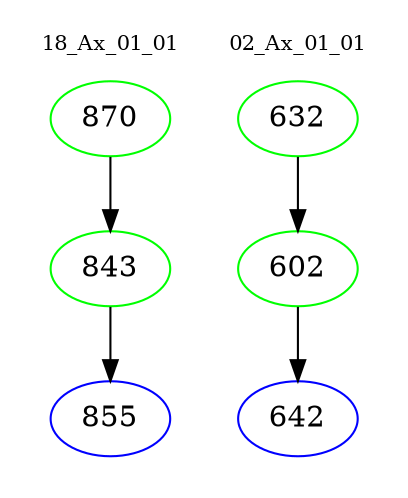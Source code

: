 digraph{
subgraph cluster_0 {
color = white
label = "18_Ax_01_01";
fontsize=10;
T0_870 [label="870", color="green"]
T0_870 -> T0_843 [color="black"]
T0_843 [label="843", color="green"]
T0_843 -> T0_855 [color="black"]
T0_855 [label="855", color="blue"]
}
subgraph cluster_1 {
color = white
label = "02_Ax_01_01";
fontsize=10;
T1_632 [label="632", color="green"]
T1_632 -> T1_602 [color="black"]
T1_602 [label="602", color="green"]
T1_602 -> T1_642 [color="black"]
T1_642 [label="642", color="blue"]
}
}

